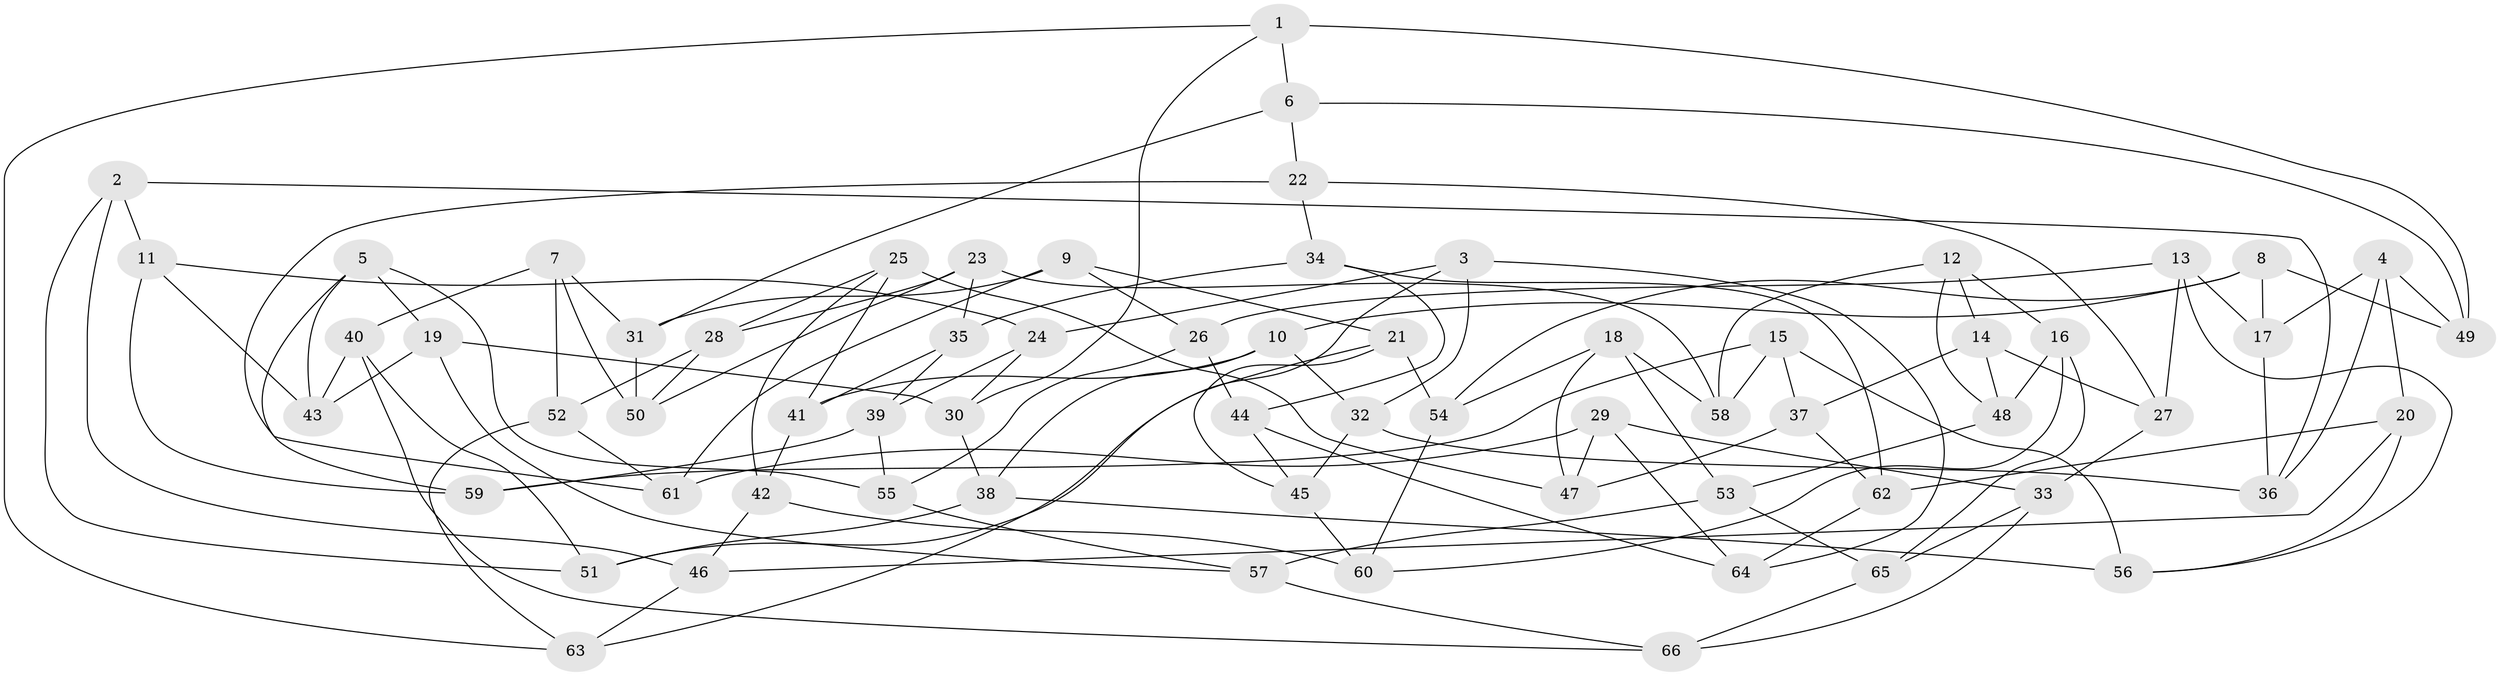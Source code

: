 // coarse degree distribution, {5: 0.28205128205128205, 6: 0.358974358974359, 4: 0.28205128205128205, 3: 0.07692307692307693}
// Generated by graph-tools (version 1.1) at 2025/52/02/27/25 19:52:35]
// undirected, 66 vertices, 132 edges
graph export_dot {
graph [start="1"]
  node [color=gray90,style=filled];
  1;
  2;
  3;
  4;
  5;
  6;
  7;
  8;
  9;
  10;
  11;
  12;
  13;
  14;
  15;
  16;
  17;
  18;
  19;
  20;
  21;
  22;
  23;
  24;
  25;
  26;
  27;
  28;
  29;
  30;
  31;
  32;
  33;
  34;
  35;
  36;
  37;
  38;
  39;
  40;
  41;
  42;
  43;
  44;
  45;
  46;
  47;
  48;
  49;
  50;
  51;
  52;
  53;
  54;
  55;
  56;
  57;
  58;
  59;
  60;
  61;
  62;
  63;
  64;
  65;
  66;
  1 -- 63;
  1 -- 30;
  1 -- 49;
  1 -- 6;
  2 -- 46;
  2 -- 51;
  2 -- 11;
  2 -- 36;
  3 -- 32;
  3 -- 64;
  3 -- 24;
  3 -- 63;
  4 -- 17;
  4 -- 36;
  4 -- 49;
  4 -- 20;
  5 -- 55;
  5 -- 19;
  5 -- 43;
  5 -- 59;
  6 -- 31;
  6 -- 49;
  6 -- 22;
  7 -- 31;
  7 -- 40;
  7 -- 50;
  7 -- 52;
  8 -- 49;
  8 -- 54;
  8 -- 17;
  8 -- 10;
  9 -- 61;
  9 -- 21;
  9 -- 31;
  9 -- 26;
  10 -- 32;
  10 -- 41;
  10 -- 38;
  11 -- 24;
  11 -- 43;
  11 -- 59;
  12 -- 14;
  12 -- 48;
  12 -- 16;
  12 -- 58;
  13 -- 26;
  13 -- 27;
  13 -- 17;
  13 -- 56;
  14 -- 37;
  14 -- 27;
  14 -- 48;
  15 -- 56;
  15 -- 37;
  15 -- 59;
  15 -- 58;
  16 -- 65;
  16 -- 48;
  16 -- 60;
  17 -- 36;
  18 -- 54;
  18 -- 53;
  18 -- 47;
  18 -- 58;
  19 -- 43;
  19 -- 30;
  19 -- 57;
  20 -- 56;
  20 -- 62;
  20 -- 46;
  21 -- 51;
  21 -- 54;
  21 -- 45;
  22 -- 34;
  22 -- 27;
  22 -- 61;
  23 -- 50;
  23 -- 35;
  23 -- 28;
  23 -- 58;
  24 -- 30;
  24 -- 39;
  25 -- 47;
  25 -- 42;
  25 -- 28;
  25 -- 41;
  26 -- 44;
  26 -- 55;
  27 -- 33;
  28 -- 52;
  28 -- 50;
  29 -- 47;
  29 -- 64;
  29 -- 33;
  29 -- 61;
  30 -- 38;
  31 -- 50;
  32 -- 36;
  32 -- 45;
  33 -- 66;
  33 -- 65;
  34 -- 35;
  34 -- 62;
  34 -- 44;
  35 -- 41;
  35 -- 39;
  37 -- 62;
  37 -- 47;
  38 -- 51;
  38 -- 56;
  39 -- 55;
  39 -- 59;
  40 -- 66;
  40 -- 43;
  40 -- 51;
  41 -- 42;
  42 -- 60;
  42 -- 46;
  44 -- 45;
  44 -- 64;
  45 -- 60;
  46 -- 63;
  48 -- 53;
  52 -- 61;
  52 -- 63;
  53 -- 65;
  53 -- 57;
  54 -- 60;
  55 -- 57;
  57 -- 66;
  62 -- 64;
  65 -- 66;
}
